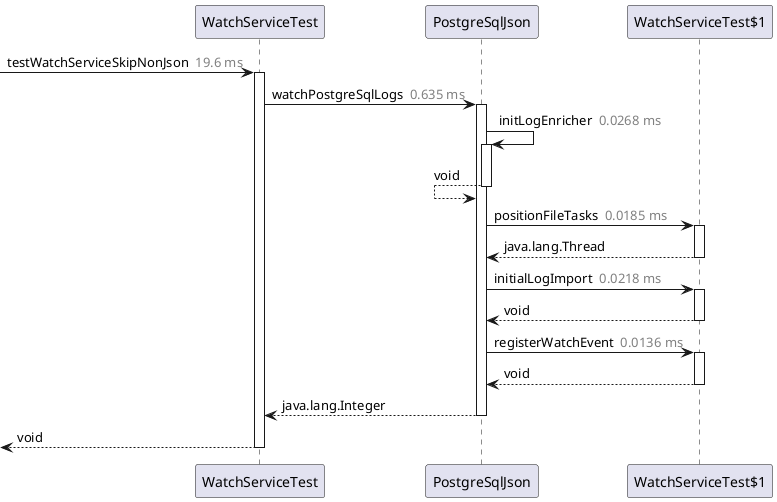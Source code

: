@startuml

participant WatchServiceTest as "WatchServiceTest"
participant PostgreSqlJson as "PostgreSqlJson"
participant WatchServiceTest_1 as "WatchServiceTest$1"
  [->WatchServiceTest: testWatchServiceSkipNonJson <color:gray> 19.6 ms</color>
  activate WatchServiceTest
    WatchServiceTest->PostgreSqlJson: watchPostgreSqlLogs <color:gray> 0.635 ms</color>
    activate PostgreSqlJson
      PostgreSqlJson->PostgreSqlJson: initLogEnricher <color:gray> 0.0268 ms</color>
      activate PostgreSqlJson
      PostgreSqlJson<--PostgreSqlJson: void
      deactivate PostgreSqlJson
      PostgreSqlJson->WatchServiceTest_1: positionFileTasks <color:gray> 0.0185 ms</color>
      activate WatchServiceTest_1
      PostgreSqlJson<--WatchServiceTest_1: java.lang.Thread
      deactivate WatchServiceTest_1
      PostgreSqlJson->WatchServiceTest_1: initialLogImport <color:gray> 0.0218 ms</color>
      activate WatchServiceTest_1
      PostgreSqlJson<--WatchServiceTest_1: void
      deactivate WatchServiceTest_1
      PostgreSqlJson->WatchServiceTest_1: registerWatchEvent <color:gray> 0.0136 ms</color>
      activate WatchServiceTest_1
      PostgreSqlJson<--WatchServiceTest_1: void
      deactivate WatchServiceTest_1
    WatchServiceTest<--PostgreSqlJson: java.lang.Integer
    deactivate PostgreSqlJson
  [<--WatchServiceTest: void
  deactivate WatchServiceTest
@enduml